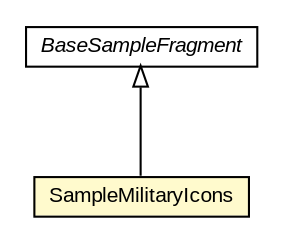 #!/usr/local/bin/dot
#
# Class diagram 
# Generated by UMLGraph version R5_6-24-gf6e263 (http://www.umlgraph.org/)
#

digraph G {
	edge [fontname="arial",fontsize=10,labelfontname="arial",labelfontsize=10];
	node [fontname="arial",fontsize=10,shape=plaintext];
	nodesep=0.25;
	ranksep=0.5;
	// org.osmdroid.samplefragments.BaseSampleFragment
	c98666 [label=<<table title="org.osmdroid.samplefragments.BaseSampleFragment" border="0" cellborder="1" cellspacing="0" cellpadding="2" port="p" href="../BaseSampleFragment.html">
		<tr><td><table border="0" cellspacing="0" cellpadding="1">
<tr><td align="center" balign="center"><font face="arial italic"> BaseSampleFragment </font></td></tr>
		</table></td></tr>
		</table>>, URL="../BaseSampleFragment.html", fontname="arial", fontcolor="black", fontsize=10.0];
	// org.osmdroid.samplefragments.data.SampleMilitaryIcons
	c98678 [label=<<table title="org.osmdroid.samplefragments.data.SampleMilitaryIcons" border="0" cellborder="1" cellspacing="0" cellpadding="2" port="p" bgcolor="lemonChiffon" href="./SampleMilitaryIcons.html">
		<tr><td><table border="0" cellspacing="0" cellpadding="1">
<tr><td align="center" balign="center"> SampleMilitaryIcons </td></tr>
		</table></td></tr>
		</table>>, URL="./SampleMilitaryIcons.html", fontname="arial", fontcolor="black", fontsize=10.0];
	//org.osmdroid.samplefragments.data.SampleMilitaryIcons extends org.osmdroid.samplefragments.BaseSampleFragment
	c98666:p -> c98678:p [dir=back,arrowtail=empty];
}

